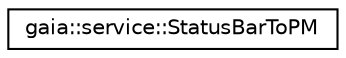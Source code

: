 digraph G
{
  edge [fontname="Helvetica",fontsize="10",labelfontname="Helvetica",labelfontsize="10"];
  node [fontname="Helvetica",fontsize="10",shape=record];
  rankdir=LR;
  Node1 [label="gaia::service::StatusBarToPM",height=0.2,width=0.4,color="black", fillcolor="white", style="filled",URL="$d2/d0f/classgaia_1_1service_1_1_status_bar_to_p_m.html"];
}
